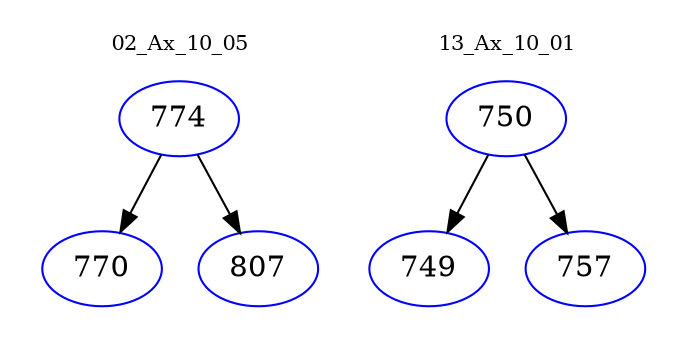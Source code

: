 digraph{
subgraph cluster_0 {
color = white
label = "02_Ax_10_05";
fontsize=10;
T0_774 [label="774", color="blue"]
T0_774 -> T0_770 [color="black"]
T0_770 [label="770", color="blue"]
T0_774 -> T0_807 [color="black"]
T0_807 [label="807", color="blue"]
}
subgraph cluster_1 {
color = white
label = "13_Ax_10_01";
fontsize=10;
T1_750 [label="750", color="blue"]
T1_750 -> T1_749 [color="black"]
T1_749 [label="749", color="blue"]
T1_750 -> T1_757 [color="black"]
T1_757 [label="757", color="blue"]
}
}
